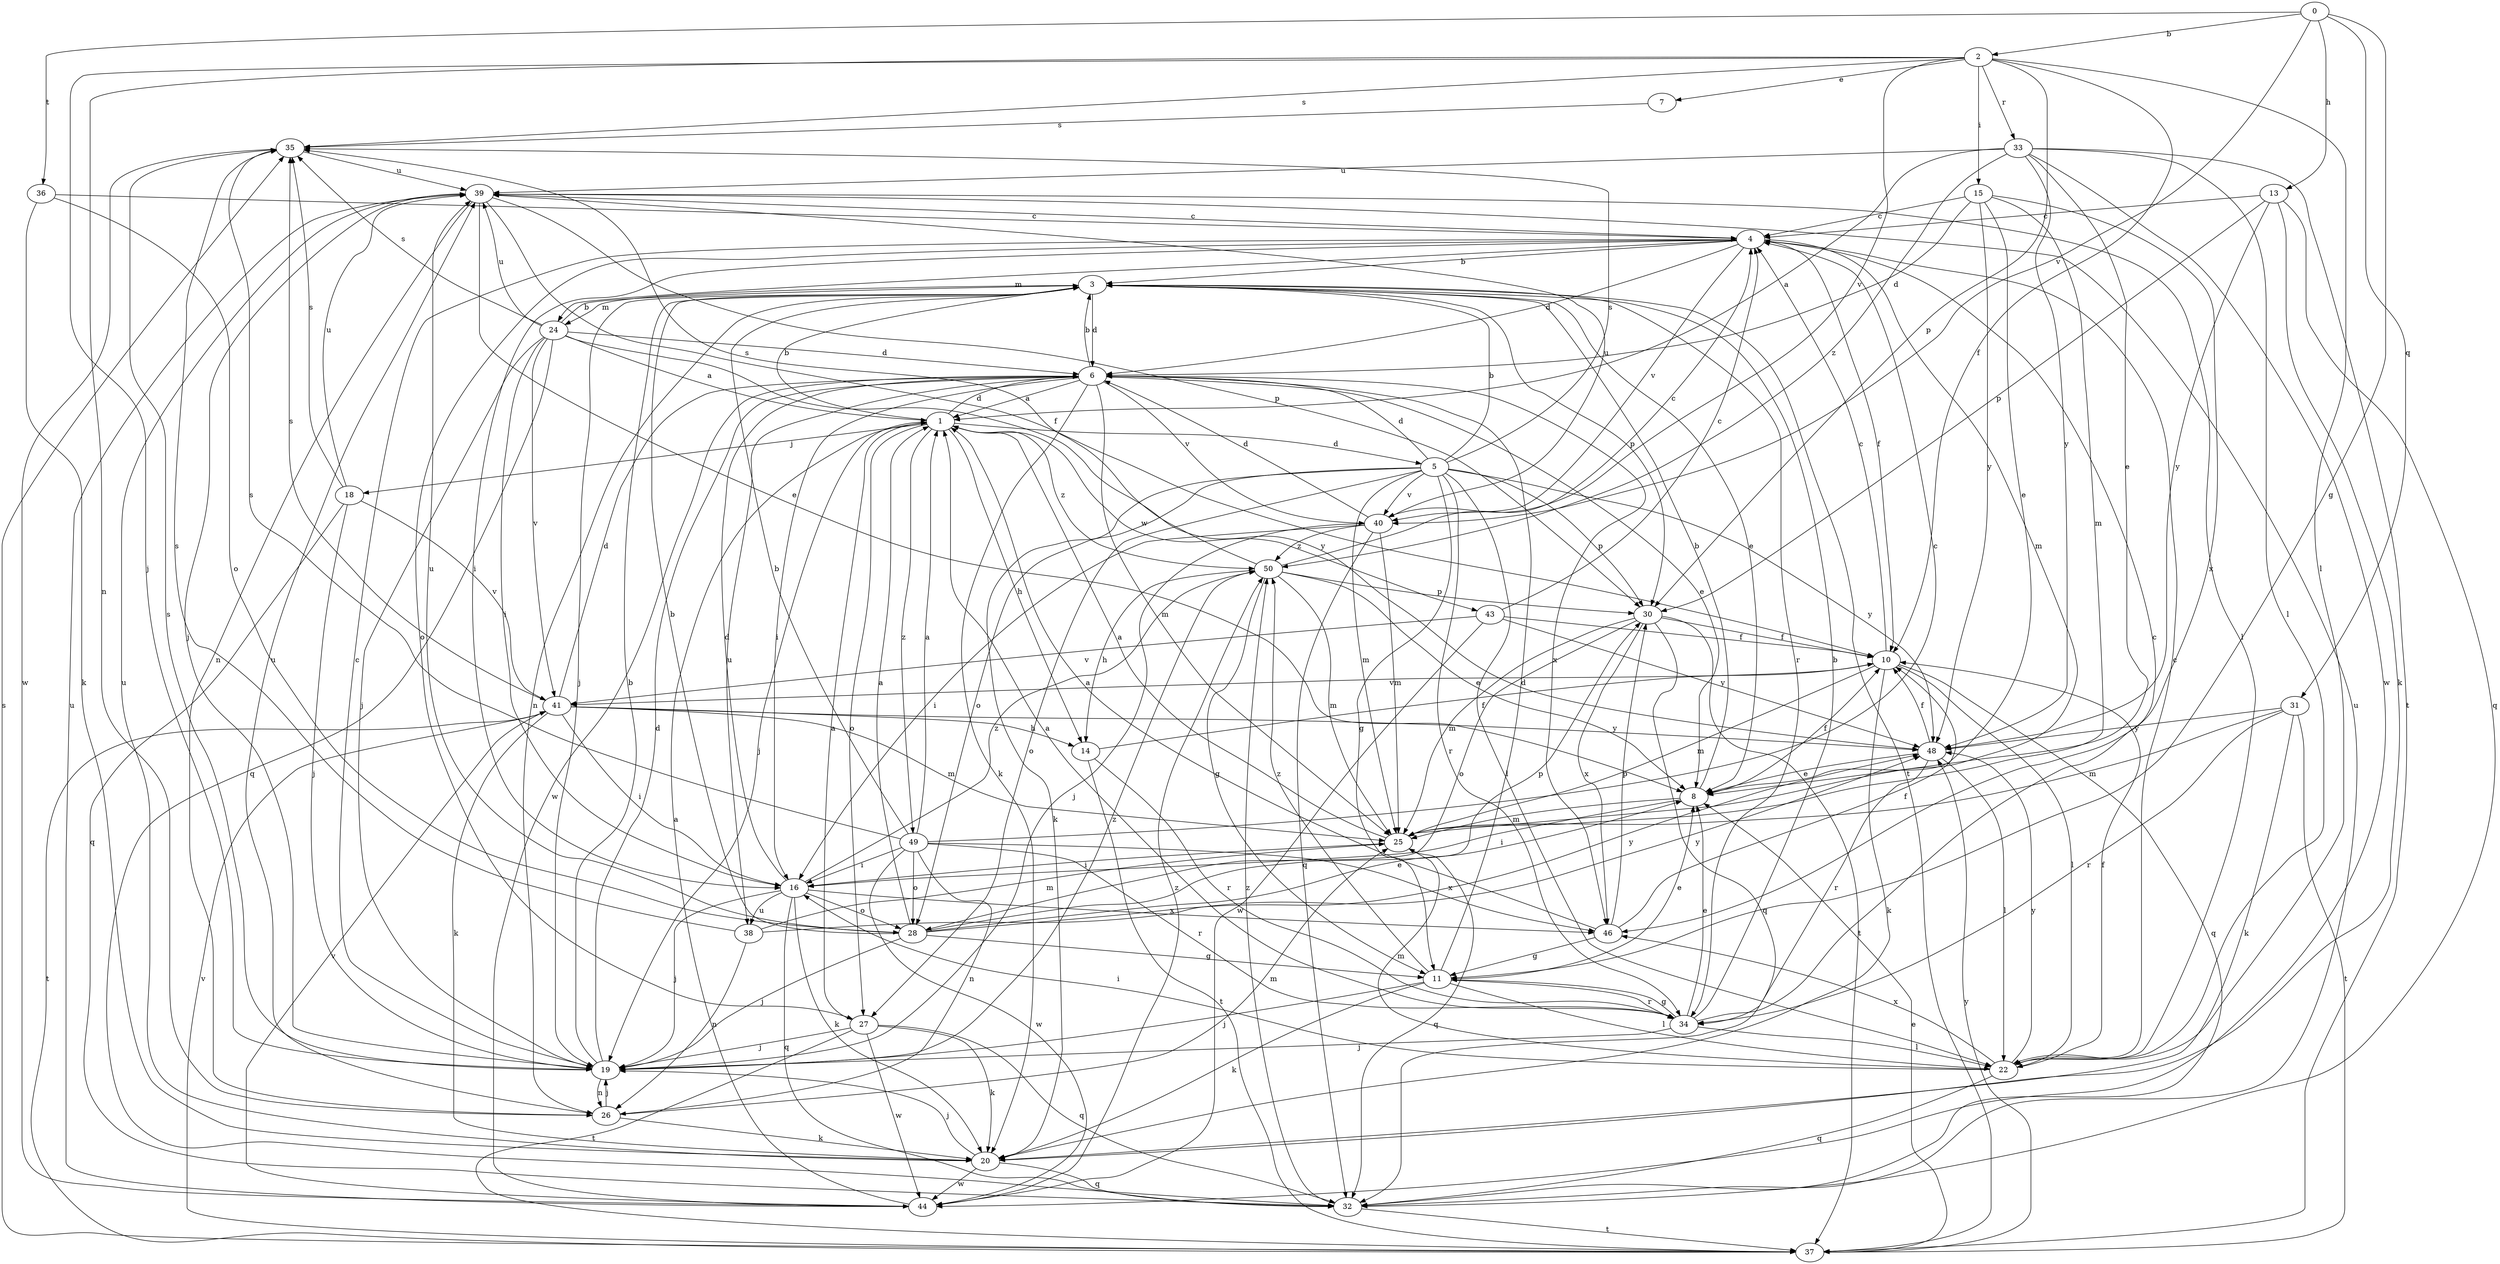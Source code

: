 strict digraph  {
0;
1;
2;
3;
4;
5;
6;
7;
8;
10;
11;
13;
14;
15;
16;
18;
19;
20;
22;
24;
25;
26;
27;
28;
30;
31;
32;
33;
34;
35;
36;
37;
38;
39;
40;
41;
43;
44;
46;
48;
49;
50;
0 -> 2  [label=b];
0 -> 11  [label=g];
0 -> 13  [label=h];
0 -> 31  [label=q];
0 -> 36  [label=t];
0 -> 40  [label=v];
1 -> 3  [label=b];
1 -> 5  [label=d];
1 -> 6  [label=d];
1 -> 14  [label=h];
1 -> 18  [label=j];
1 -> 19  [label=j];
1 -> 27  [label=o];
1 -> 43  [label=w];
1 -> 49  [label=z];
1 -> 50  [label=z];
2 -> 7  [label=e];
2 -> 10  [label=f];
2 -> 15  [label=i];
2 -> 19  [label=j];
2 -> 22  [label=l];
2 -> 26  [label=n];
2 -> 30  [label=p];
2 -> 33  [label=r];
2 -> 35  [label=s];
2 -> 40  [label=v];
3 -> 6  [label=d];
3 -> 8  [label=e];
3 -> 19  [label=j];
3 -> 24  [label=m];
3 -> 26  [label=n];
3 -> 30  [label=p];
3 -> 34  [label=r];
3 -> 37  [label=t];
4 -> 3  [label=b];
4 -> 6  [label=d];
4 -> 10  [label=f];
4 -> 16  [label=i];
4 -> 24  [label=m];
4 -> 25  [label=m];
4 -> 27  [label=o];
4 -> 40  [label=v];
5 -> 3  [label=b];
5 -> 6  [label=d];
5 -> 11  [label=g];
5 -> 20  [label=k];
5 -> 22  [label=l];
5 -> 25  [label=m];
5 -> 27  [label=o];
5 -> 28  [label=o];
5 -> 30  [label=p];
5 -> 34  [label=r];
5 -> 35  [label=s];
5 -> 40  [label=v];
5 -> 48  [label=y];
6 -> 1  [label=a];
6 -> 3  [label=b];
6 -> 8  [label=e];
6 -> 16  [label=i];
6 -> 20  [label=k];
6 -> 25  [label=m];
6 -> 38  [label=u];
6 -> 40  [label=v];
6 -> 44  [label=w];
6 -> 46  [label=x];
7 -> 35  [label=s];
8 -> 3  [label=b];
8 -> 10  [label=f];
8 -> 16  [label=i];
8 -> 25  [label=m];
10 -> 4  [label=c];
10 -> 20  [label=k];
10 -> 22  [label=l];
10 -> 25  [label=m];
10 -> 32  [label=q];
10 -> 41  [label=v];
11 -> 6  [label=d];
11 -> 8  [label=e];
11 -> 19  [label=j];
11 -> 20  [label=k];
11 -> 22  [label=l];
11 -> 34  [label=r];
11 -> 50  [label=z];
13 -> 4  [label=c];
13 -> 20  [label=k];
13 -> 30  [label=p];
13 -> 32  [label=q];
13 -> 48  [label=y];
14 -> 10  [label=f];
14 -> 34  [label=r];
14 -> 37  [label=t];
15 -> 4  [label=c];
15 -> 6  [label=d];
15 -> 8  [label=e];
15 -> 25  [label=m];
15 -> 46  [label=x];
15 -> 48  [label=y];
16 -> 6  [label=d];
16 -> 19  [label=j];
16 -> 20  [label=k];
16 -> 28  [label=o];
16 -> 32  [label=q];
16 -> 38  [label=u];
16 -> 46  [label=x];
16 -> 50  [label=z];
18 -> 19  [label=j];
18 -> 32  [label=q];
18 -> 35  [label=s];
18 -> 39  [label=u];
18 -> 41  [label=v];
19 -> 3  [label=b];
19 -> 4  [label=c];
19 -> 6  [label=d];
19 -> 26  [label=n];
19 -> 35  [label=s];
19 -> 50  [label=z];
20 -> 19  [label=j];
20 -> 32  [label=q];
20 -> 39  [label=u];
20 -> 44  [label=w];
22 -> 4  [label=c];
22 -> 10  [label=f];
22 -> 16  [label=i];
22 -> 25  [label=m];
22 -> 32  [label=q];
22 -> 46  [label=x];
22 -> 48  [label=y];
24 -> 1  [label=a];
24 -> 3  [label=b];
24 -> 6  [label=d];
24 -> 16  [label=i];
24 -> 19  [label=j];
24 -> 32  [label=q];
24 -> 35  [label=s];
24 -> 39  [label=u];
24 -> 41  [label=v];
24 -> 48  [label=y];
25 -> 1  [label=a];
25 -> 16  [label=i];
25 -> 32  [label=q];
26 -> 19  [label=j];
26 -> 20  [label=k];
26 -> 25  [label=m];
26 -> 39  [label=u];
27 -> 1  [label=a];
27 -> 19  [label=j];
27 -> 20  [label=k];
27 -> 32  [label=q];
27 -> 37  [label=t];
27 -> 44  [label=w];
28 -> 1  [label=a];
28 -> 3  [label=b];
28 -> 8  [label=e];
28 -> 11  [label=g];
28 -> 19  [label=j];
28 -> 30  [label=p];
28 -> 39  [label=u];
28 -> 48  [label=y];
30 -> 10  [label=f];
30 -> 25  [label=m];
30 -> 28  [label=o];
30 -> 32  [label=q];
30 -> 37  [label=t];
30 -> 46  [label=x];
31 -> 20  [label=k];
31 -> 25  [label=m];
31 -> 34  [label=r];
31 -> 37  [label=t];
31 -> 48  [label=y];
32 -> 37  [label=t];
32 -> 39  [label=u];
32 -> 50  [label=z];
33 -> 1  [label=a];
33 -> 8  [label=e];
33 -> 22  [label=l];
33 -> 37  [label=t];
33 -> 39  [label=u];
33 -> 44  [label=w];
33 -> 48  [label=y];
33 -> 50  [label=z];
34 -> 1  [label=a];
34 -> 3  [label=b];
34 -> 4  [label=c];
34 -> 8  [label=e];
34 -> 11  [label=g];
34 -> 19  [label=j];
34 -> 22  [label=l];
35 -> 39  [label=u];
35 -> 44  [label=w];
36 -> 4  [label=c];
36 -> 20  [label=k];
36 -> 28  [label=o];
37 -> 8  [label=e];
37 -> 35  [label=s];
37 -> 41  [label=v];
37 -> 48  [label=y];
38 -> 25  [label=m];
38 -> 26  [label=n];
38 -> 35  [label=s];
38 -> 48  [label=y];
39 -> 4  [label=c];
39 -> 8  [label=e];
39 -> 10  [label=f];
39 -> 19  [label=j];
39 -> 22  [label=l];
39 -> 26  [label=n];
39 -> 30  [label=p];
40 -> 6  [label=d];
40 -> 16  [label=i];
40 -> 19  [label=j];
40 -> 25  [label=m];
40 -> 32  [label=q];
40 -> 39  [label=u];
40 -> 50  [label=z];
41 -> 6  [label=d];
41 -> 14  [label=h];
41 -> 16  [label=i];
41 -> 20  [label=k];
41 -> 25  [label=m];
41 -> 35  [label=s];
41 -> 37  [label=t];
41 -> 48  [label=y];
43 -> 4  [label=c];
43 -> 10  [label=f];
43 -> 41  [label=v];
43 -> 44  [label=w];
43 -> 48  [label=y];
44 -> 1  [label=a];
44 -> 39  [label=u];
44 -> 41  [label=v];
44 -> 50  [label=z];
46 -> 1  [label=a];
46 -> 10  [label=f];
46 -> 11  [label=g];
46 -> 30  [label=p];
48 -> 8  [label=e];
48 -> 10  [label=f];
48 -> 22  [label=l];
48 -> 34  [label=r];
49 -> 1  [label=a];
49 -> 3  [label=b];
49 -> 4  [label=c];
49 -> 16  [label=i];
49 -> 26  [label=n];
49 -> 28  [label=o];
49 -> 34  [label=r];
49 -> 35  [label=s];
49 -> 44  [label=w];
49 -> 46  [label=x];
50 -> 4  [label=c];
50 -> 8  [label=e];
50 -> 11  [label=g];
50 -> 14  [label=h];
50 -> 25  [label=m];
50 -> 30  [label=p];
50 -> 35  [label=s];
}
